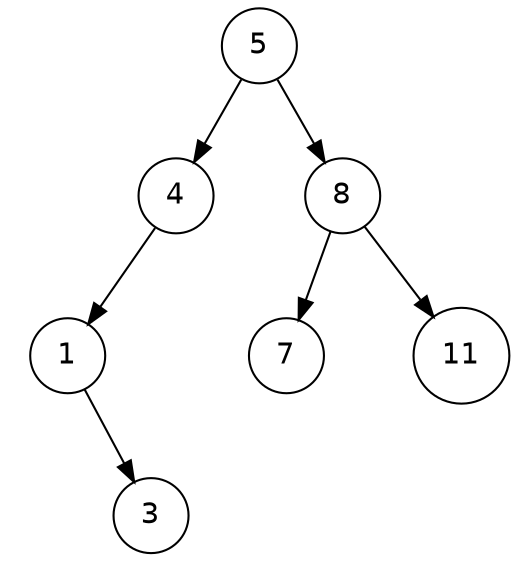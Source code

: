 digraph G {
	graph [fontname = "Helvetica"];
	node [fontname = "Helvetica",shape=circle];
	edge [fontname = "Helvetica"];

	5 -> 4;
	null1 [label="", width=0.1, style=invis];
	5 -> null1 [style=invis];
	5 -> 8;
	{rank=same 4 -> null1 -> 8 [style=invis]};
	
	4 -> 1;
	null2 [label="", width=0.1, style=invis];
	4 -> null2 [style=invis];
	null3 [label="", width=0.1, style=invis];
	4 -> null3 [style=invis];
	{rank=same 1 -> null2 -> null3 [style=invis]};
	
	null4 [label="", width=0.1, style=invis];
	1 -> null4 [style=invis];
	null5 [label="", width=0.1, style=invis];
	1 -> null5 [style=invis];
	1 -> 3;
	{rank=same null4 -> null5 -> 3 [style=invis]};
	
	8 -> 7;
	null6 [label="", width=0.1, style=invis];
	8 -> null6 [style=invis];
	8 -> 11;
	{rank=same 7 -> null6 -> 11 [style=invis]};
}
